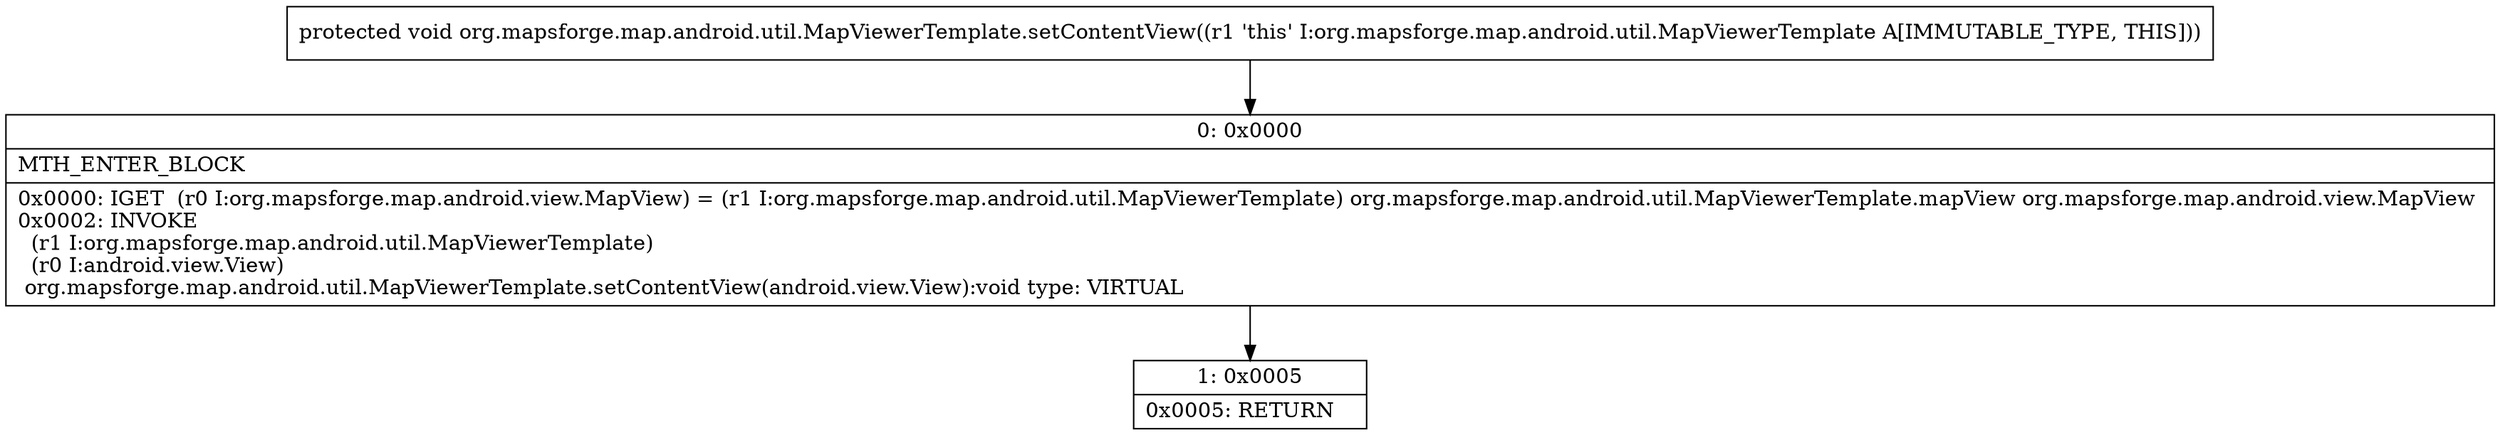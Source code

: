 digraph "CFG fororg.mapsforge.map.android.util.MapViewerTemplate.setContentView()V" {
Node_0 [shape=record,label="{0\:\ 0x0000|MTH_ENTER_BLOCK\l|0x0000: IGET  (r0 I:org.mapsforge.map.android.view.MapView) = (r1 I:org.mapsforge.map.android.util.MapViewerTemplate) org.mapsforge.map.android.util.MapViewerTemplate.mapView org.mapsforge.map.android.view.MapView \l0x0002: INVOKE  \l  (r1 I:org.mapsforge.map.android.util.MapViewerTemplate)\l  (r0 I:android.view.View)\l org.mapsforge.map.android.util.MapViewerTemplate.setContentView(android.view.View):void type: VIRTUAL \l}"];
Node_1 [shape=record,label="{1\:\ 0x0005|0x0005: RETURN   \l}"];
MethodNode[shape=record,label="{protected void org.mapsforge.map.android.util.MapViewerTemplate.setContentView((r1 'this' I:org.mapsforge.map.android.util.MapViewerTemplate A[IMMUTABLE_TYPE, THIS])) }"];
MethodNode -> Node_0;
Node_0 -> Node_1;
}

